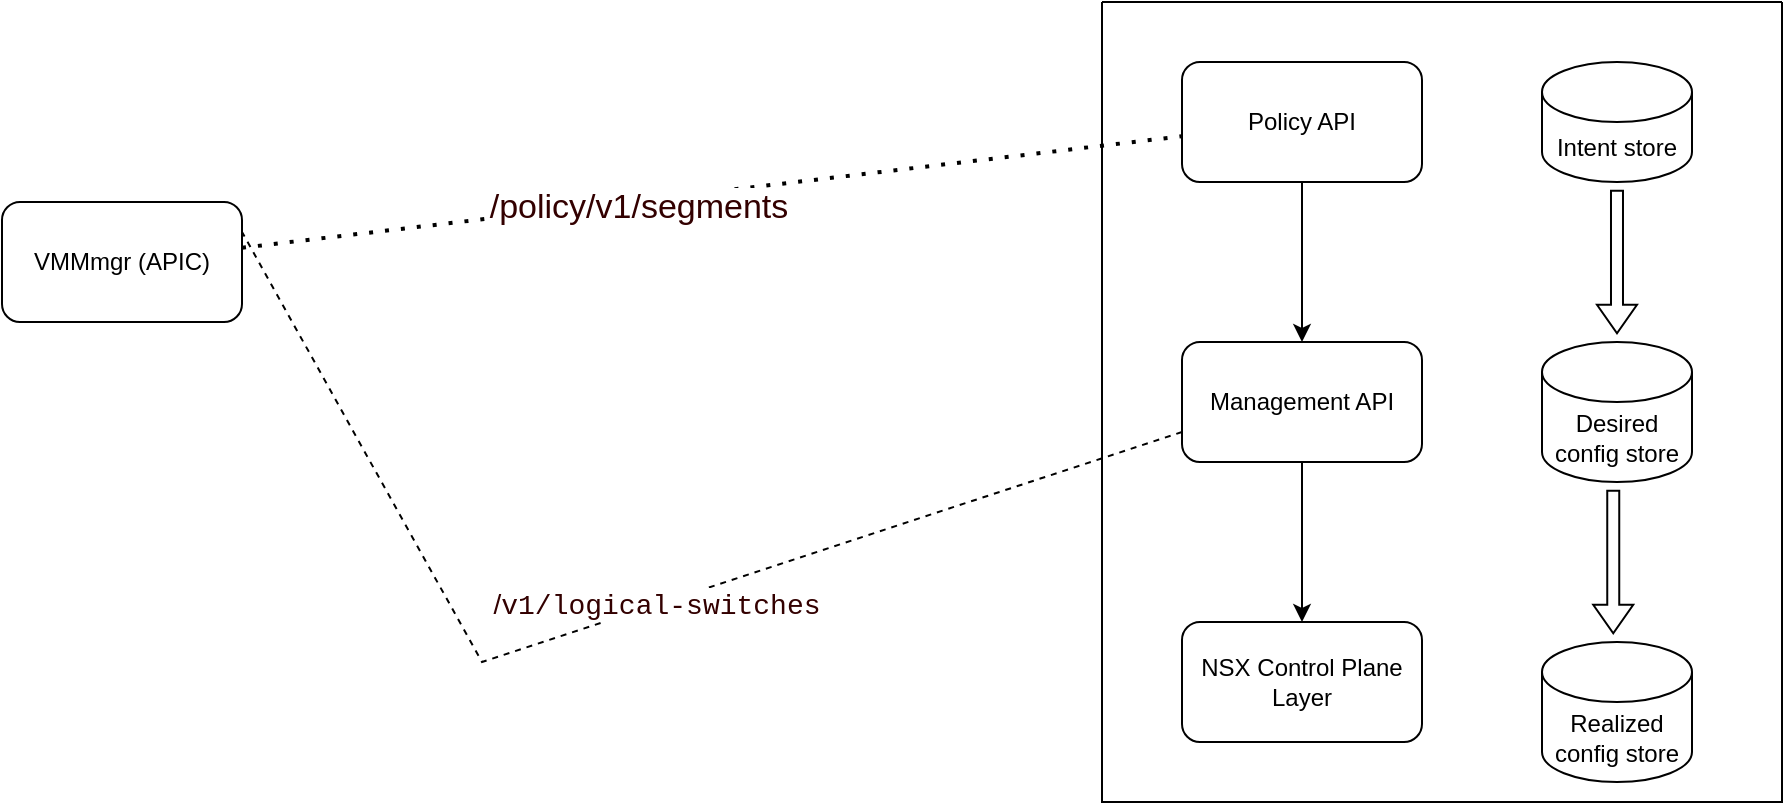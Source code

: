 <mxfile version="18.0.1" type="device"><diagram id="NHOk8NJ-CnntMr_9oRsw" name="Page-1"><mxGraphModel dx="1426" dy="905" grid="1" gridSize="10" guides="1" tooltips="1" connect="1" arrows="1" fold="1" page="1" pageScale="1" pageWidth="850" pageHeight="1100" math="0" shadow="0"><root><mxCell id="0"/><mxCell id="1" parent="0"/><mxCell id="rDvVCs1-XZXaK-SldkKv-3" value="" style="edgeStyle=orthogonalEdgeStyle;rounded=0;orthogonalLoop=1;jettySize=auto;html=1;" edge="1" parent="1" source="rDvVCs1-XZXaK-SldkKv-1" target="rDvVCs1-XZXaK-SldkKv-2"><mxGeometry relative="1" as="geometry"/></mxCell><mxCell id="rDvVCs1-XZXaK-SldkKv-1" value="Policy API" style="rounded=1;whiteSpace=wrap;html=1;" vertex="1" parent="1"><mxGeometry x="660" y="90" width="120" height="60" as="geometry"/></mxCell><mxCell id="rDvVCs1-XZXaK-SldkKv-5" value="" style="edgeStyle=orthogonalEdgeStyle;rounded=0;orthogonalLoop=1;jettySize=auto;html=1;" edge="1" parent="1" source="rDvVCs1-XZXaK-SldkKv-2" target="rDvVCs1-XZXaK-SldkKv-4"><mxGeometry relative="1" as="geometry"/></mxCell><mxCell id="rDvVCs1-XZXaK-SldkKv-2" value="Management API" style="whiteSpace=wrap;html=1;rounded=1;" vertex="1" parent="1"><mxGeometry x="660" y="230" width="120" height="60" as="geometry"/></mxCell><mxCell id="rDvVCs1-XZXaK-SldkKv-4" value="NSX Control Plane Layer" style="whiteSpace=wrap;html=1;rounded=1;" vertex="1" parent="1"><mxGeometry x="660" y="370" width="120" height="60" as="geometry"/></mxCell><mxCell id="rDvVCs1-XZXaK-SldkKv-6" value="Intent store" style="shape=cylinder3;whiteSpace=wrap;html=1;boundedLbl=1;backgroundOutline=1;size=15;" vertex="1" parent="1"><mxGeometry x="840" y="90" width="75" height="60" as="geometry"/></mxCell><mxCell id="rDvVCs1-XZXaK-SldkKv-7" value="Desired config store" style="shape=cylinder3;whiteSpace=wrap;html=1;boundedLbl=1;backgroundOutline=1;size=15;" vertex="1" parent="1"><mxGeometry x="840" y="230" width="75" height="70" as="geometry"/></mxCell><mxCell id="rDvVCs1-XZXaK-SldkKv-10" value="" style="swimlane;startSize=0;" vertex="1" parent="1"><mxGeometry x="620" y="60" width="340" height="400" as="geometry"/></mxCell><mxCell id="rDvVCs1-XZXaK-SldkKv-23" value="" style="shape=singleArrow;whiteSpace=wrap;html=1;labelBackgroundColor=#FFFFFF;fontSize=17;fontColor=#330000;rotation=90;" vertex="1" parent="rDvVCs1-XZXaK-SldkKv-10"><mxGeometry x="221.87" y="120" width="71.25" height="20" as="geometry"/></mxCell><mxCell id="rDvVCs1-XZXaK-SldkKv-24" value="" style="shape=singleArrow;whiteSpace=wrap;html=1;labelBackgroundColor=#FFFFFF;fontSize=17;fontColor=#330000;rotation=90;" vertex="1" parent="rDvVCs1-XZXaK-SldkKv-10"><mxGeometry x="220" y="270" width="71.25" height="20" as="geometry"/></mxCell><mxCell id="rDvVCs1-XZXaK-SldkKv-9" value="Realized config store" style="shape=cylinder3;whiteSpace=wrap;html=1;boundedLbl=1;backgroundOutline=1;size=15;" vertex="1" parent="rDvVCs1-XZXaK-SldkKv-10"><mxGeometry x="220" y="320" width="75" height="70" as="geometry"/></mxCell><mxCell id="rDvVCs1-XZXaK-SldkKv-11" value="VMMmgr (APIC)" style="rounded=1;whiteSpace=wrap;html=1;" vertex="1" parent="1"><mxGeometry x="70" y="160" width="120" height="60" as="geometry"/></mxCell><mxCell id="rDvVCs1-XZXaK-SldkKv-17" value="" style="endArrow=none;dashed=1;html=1;rounded=0;entryX=1;entryY=0.25;entryDx=0;entryDy=0;exitX=0;exitY=0.75;exitDx=0;exitDy=0;" edge="1" parent="1" source="rDvVCs1-XZXaK-SldkKv-2" target="rDvVCs1-XZXaK-SldkKv-11"><mxGeometry width="50" height="50" relative="1" as="geometry"><mxPoint x="400" y="440" as="sourcePoint"/><mxPoint x="450" y="390" as="targetPoint"/><Array as="points"><mxPoint x="310" y="390"/></Array></mxGeometry></mxCell><mxCell id="rDvVCs1-XZXaK-SldkKv-18" value="&lt;font style=&quot;background-color: rgb(255, 255, 255); font-size: 14px;&quot; color=&quot;#330000&quot;&gt;/&lt;span style=&quot;font-family: Menlo, Monaco, &amp;quot;Courier New&amp;quot;, monospace; font-size: 14px;&quot;&gt;v1/logical-switches&lt;/span&gt;&lt;/font&gt;" style="edgeLabel;html=1;align=center;verticalAlign=middle;resizable=0;points=[];fontSize=14;" vertex="1" connectable="0" parent="rDvVCs1-XZXaK-SldkKv-17"><mxGeometry x="-0.101" y="-1" relative="1" as="geometry"><mxPoint as="offset"/></mxGeometry></mxCell><mxCell id="rDvVCs1-XZXaK-SldkKv-21" value="" style="endArrow=none;dashed=1;html=1;dashPattern=1 3;strokeWidth=2;rounded=0;fontSize=14;fontColor=#330000;" edge="1" parent="1" source="rDvVCs1-XZXaK-SldkKv-11" target="rDvVCs1-XZXaK-SldkKv-1"><mxGeometry width="50" height="50" relative="1" as="geometry"><mxPoint x="560" y="460" as="sourcePoint"/><mxPoint x="610" y="410" as="targetPoint"/></mxGeometry></mxCell><mxCell id="rDvVCs1-XZXaK-SldkKv-22" value="&lt;font style=&quot;font-size: 17px;&quot;&gt;/policy/v1/segments&lt;/font&gt;" style="edgeLabel;html=1;align=center;verticalAlign=middle;resizable=0;points=[];fontSize=14;fontColor=#330000;" vertex="1" connectable="0" parent="rDvVCs1-XZXaK-SldkKv-21"><mxGeometry x="-0.159" y="-3" relative="1" as="geometry"><mxPoint as="offset"/></mxGeometry></mxCell></root></mxGraphModel></diagram></mxfile>